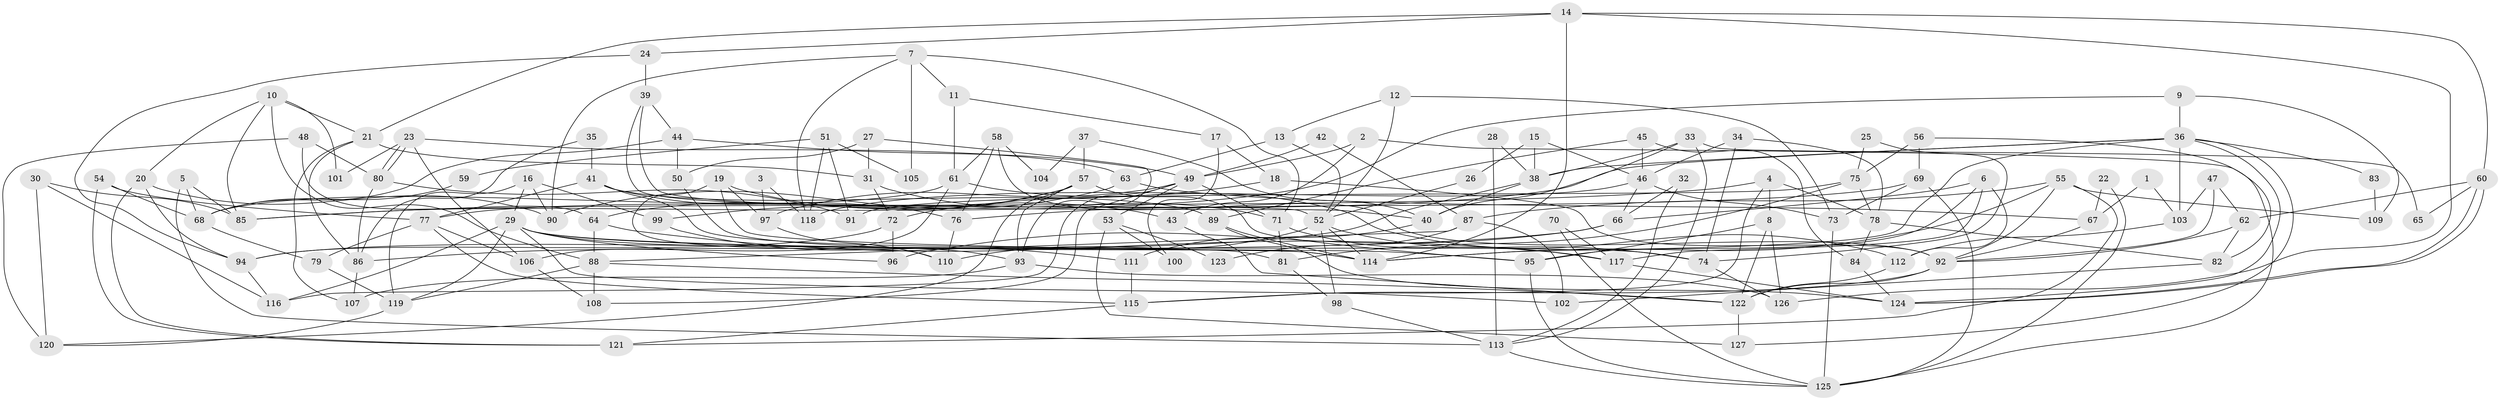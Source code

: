 // coarse degree distribution, {4: 0.07936507936507936, 9: 0.031746031746031744, 2: 0.12698412698412698, 11: 0.047619047619047616, 6: 0.07936507936507936, 7: 0.07936507936507936, 8: 0.06349206349206349, 12: 0.06349206349206349, 3: 0.20634920634920634, 5: 0.1746031746031746, 1: 0.015873015873015872, 10: 0.015873015873015872, 15: 0.015873015873015872}
// Generated by graph-tools (version 1.1) at 2025/18/03/04/25 18:18:39]
// undirected, 127 vertices, 254 edges
graph export_dot {
graph [start="1"]
  node [color=gray90,style=filled];
  1;
  2;
  3;
  4;
  5;
  6;
  7;
  8;
  9;
  10;
  11;
  12;
  13;
  14;
  15;
  16;
  17;
  18;
  19;
  20;
  21;
  22;
  23;
  24;
  25;
  26;
  27;
  28;
  29;
  30;
  31;
  32;
  33;
  34;
  35;
  36;
  37;
  38;
  39;
  40;
  41;
  42;
  43;
  44;
  45;
  46;
  47;
  48;
  49;
  50;
  51;
  52;
  53;
  54;
  55;
  56;
  57;
  58;
  59;
  60;
  61;
  62;
  63;
  64;
  65;
  66;
  67;
  68;
  69;
  70;
  71;
  72;
  73;
  74;
  75;
  76;
  77;
  78;
  79;
  80;
  81;
  82;
  83;
  84;
  85;
  86;
  87;
  88;
  89;
  90;
  91;
  92;
  93;
  94;
  95;
  96;
  97;
  98;
  99;
  100;
  101;
  102;
  103;
  104;
  105;
  106;
  107;
  108;
  109;
  110;
  111;
  112;
  113;
  114;
  115;
  116;
  117;
  118;
  119;
  120;
  121;
  122;
  123;
  124;
  125;
  126;
  127;
  1 -- 103;
  1 -- 67;
  2 -- 49;
  2 -- 43;
  2 -- 125;
  3 -- 97;
  3 -- 118;
  4 -- 8;
  4 -- 115;
  4 -- 78;
  4 -- 85;
  5 -- 68;
  5 -- 85;
  5 -- 113;
  6 -- 112;
  6 -- 95;
  6 -- 66;
  6 -- 117;
  7 -- 90;
  7 -- 71;
  7 -- 11;
  7 -- 105;
  7 -- 118;
  8 -- 95;
  8 -- 126;
  8 -- 122;
  9 -- 85;
  9 -- 36;
  9 -- 109;
  10 -- 88;
  10 -- 21;
  10 -- 20;
  10 -- 85;
  10 -- 101;
  11 -- 61;
  11 -- 17;
  12 -- 73;
  12 -- 52;
  12 -- 13;
  13 -- 52;
  13 -- 63;
  14 -- 21;
  14 -- 126;
  14 -- 24;
  14 -- 60;
  14 -- 114;
  15 -- 46;
  15 -- 38;
  15 -- 26;
  16 -- 29;
  16 -- 119;
  16 -- 90;
  16 -- 99;
  17 -- 18;
  17 -- 100;
  18 -- 92;
  18 -- 72;
  19 -- 114;
  19 -- 110;
  19 -- 43;
  19 -- 97;
  20 -- 121;
  20 -- 90;
  20 -- 94;
  21 -- 107;
  21 -- 86;
  21 -- 31;
  22 -- 67;
  22 -- 125;
  23 -- 63;
  23 -- 80;
  23 -- 80;
  23 -- 101;
  23 -- 106;
  24 -- 39;
  24 -- 94;
  25 -- 74;
  25 -- 75;
  26 -- 52;
  27 -- 50;
  27 -- 93;
  27 -- 31;
  28 -- 38;
  28 -- 113;
  29 -- 116;
  29 -- 96;
  29 -- 74;
  29 -- 93;
  29 -- 95;
  29 -- 102;
  29 -- 119;
  30 -- 120;
  30 -- 85;
  30 -- 116;
  31 -- 71;
  31 -- 72;
  32 -- 66;
  32 -- 113;
  33 -- 38;
  33 -- 113;
  33 -- 40;
  33 -- 65;
  34 -- 74;
  34 -- 78;
  34 -- 46;
  35 -- 41;
  35 -- 86;
  36 -- 114;
  36 -- 124;
  36 -- 38;
  36 -- 77;
  36 -- 83;
  36 -- 103;
  36 -- 127;
  37 -- 57;
  37 -- 40;
  37 -- 104;
  38 -- 94;
  38 -- 40;
  39 -- 44;
  39 -- 40;
  39 -- 52;
  40 -- 111;
  41 -- 81;
  41 -- 77;
  41 -- 76;
  41 -- 89;
  42 -- 87;
  42 -- 49;
  43 -- 122;
  44 -- 49;
  44 -- 68;
  44 -- 50;
  45 -- 46;
  45 -- 89;
  45 -- 84;
  46 -- 73;
  46 -- 66;
  46 -- 118;
  47 -- 103;
  47 -- 62;
  47 -- 92;
  48 -- 64;
  48 -- 120;
  48 -- 80;
  49 -- 116;
  49 -- 71;
  49 -- 53;
  49 -- 97;
  49 -- 108;
  50 -- 114;
  51 -- 91;
  51 -- 118;
  51 -- 59;
  51 -- 105;
  52 -- 114;
  52 -- 74;
  52 -- 98;
  52 -- 110;
  53 -- 127;
  53 -- 100;
  53 -- 123;
  54 -- 121;
  54 -- 68;
  54 -- 77;
  55 -- 87;
  55 -- 114;
  55 -- 92;
  55 -- 109;
  55 -- 121;
  56 -- 82;
  56 -- 69;
  56 -- 75;
  57 -- 95;
  57 -- 99;
  57 -- 64;
  57 -- 93;
  57 -- 120;
  58 -- 92;
  58 -- 76;
  58 -- 61;
  58 -- 104;
  59 -- 68;
  60 -- 124;
  60 -- 124;
  60 -- 62;
  60 -- 65;
  61 -- 106;
  61 -- 68;
  61 -- 112;
  62 -- 92;
  62 -- 82;
  63 -- 90;
  63 -- 67;
  64 -- 88;
  64 -- 117;
  66 -- 86;
  66 -- 96;
  67 -- 92;
  68 -- 79;
  69 -- 125;
  69 -- 76;
  69 -- 73;
  70 -- 125;
  70 -- 117;
  71 -- 117;
  71 -- 81;
  72 -- 94;
  72 -- 96;
  73 -- 125;
  74 -- 126;
  75 -- 78;
  75 -- 81;
  75 -- 91;
  76 -- 110;
  77 -- 79;
  77 -- 106;
  77 -- 115;
  78 -- 84;
  78 -- 82;
  79 -- 119;
  80 -- 86;
  80 -- 91;
  81 -- 98;
  82 -- 102;
  83 -- 109;
  84 -- 124;
  86 -- 107;
  87 -- 102;
  87 -- 88;
  87 -- 123;
  88 -- 122;
  88 -- 108;
  88 -- 119;
  89 -- 124;
  89 -- 114;
  92 -- 115;
  92 -- 122;
  93 -- 107;
  93 -- 126;
  94 -- 116;
  95 -- 125;
  97 -- 110;
  98 -- 113;
  99 -- 111;
  103 -- 112;
  106 -- 108;
  111 -- 115;
  112 -- 122;
  113 -- 125;
  115 -- 121;
  117 -- 124;
  119 -- 120;
  122 -- 127;
}
